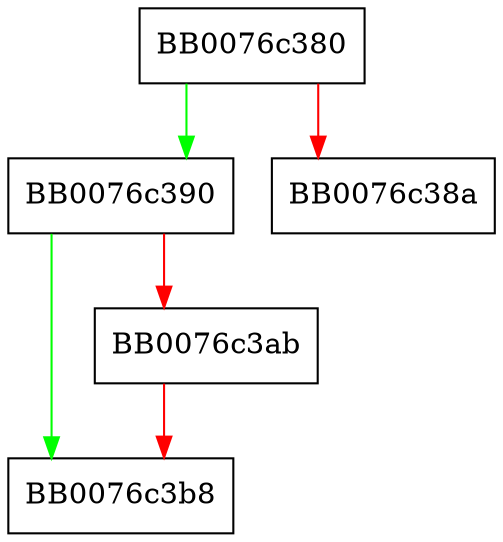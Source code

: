 digraph des_ctrl {
  node [shape="box"];
  graph [splines=ortho];
  BB0076c380 -> BB0076c390 [color="green"];
  BB0076c380 -> BB0076c38a [color="red"];
  BB0076c390 -> BB0076c3b8 [color="green"];
  BB0076c390 -> BB0076c3ab [color="red"];
  BB0076c3ab -> BB0076c3b8 [color="red"];
}